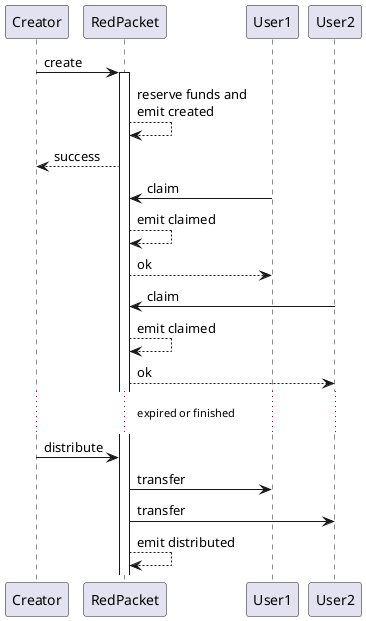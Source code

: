 @startuml
Creator->RedPacket: create
activate RedPacket
RedPacket-->RedPacket: reserve funds and \nemit created
Creator<--RedPacket: success

RedPacket<-User1: claim
RedPacket-->RedPacket: emit claimed
RedPacket-->User1: ok

RedPacket<-User2: claim
RedPacket-->RedPacket: emit claimed
RedPacket-->User2: ok

...expired or finished...

Creator -> RedPacket: distribute
RedPacket -> User1: transfer
RedPacket -> User2: transfer
RedPacket-->RedPacket: emit distributed

@enduml